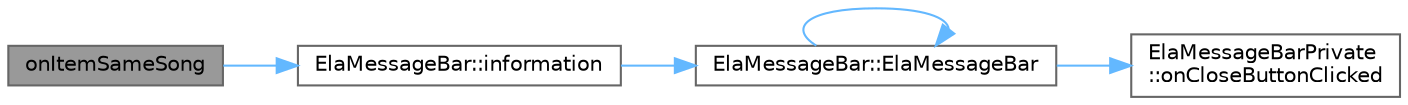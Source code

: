 digraph "onItemSameSong"
{
 // LATEX_PDF_SIZE
  bgcolor="transparent";
  edge [fontname=Helvetica,fontsize=10,labelfontname=Helvetica,labelfontsize=10];
  node [fontname=Helvetica,fontsize=10,shape=box,height=0.2,width=0.4];
  rankdir="LR";
  Node1 [id="Node000001",label="onItemSameSong",height=0.2,width=0.4,color="gray40", fillcolor="grey60", style="filled", fontcolor="black",tooltip="相似歌曲槽函数"];
  Node1 -> Node2 [id="edge1_Node000001_Node000002",color="steelblue1",style="solid",tooltip=" "];
  Node2 [id="Node000002",label="ElaMessageBar::information",height=0.2,width=0.4,color="grey40", fillcolor="white", style="filled",URL="$class_ela_message_bar.html#ab24ce7687973932e525786dd44ec0288",tooltip="显示信息消息"];
  Node2 -> Node3 [id="edge2_Node000002_Node000003",color="steelblue1",style="solid",tooltip=" "];
  Node3 [id="Node000003",label="ElaMessageBar::ElaMessageBar",height=0.2,width=0.4,color="grey40", fillcolor="white", style="filled",URL="$class_ela_message_bar.html#a1722699abf44f445a31b469f224ab7ca",tooltip="构造函数，初始化消息栏"];
  Node3 -> Node3 [id="edge3_Node000003_Node000003",color="steelblue1",style="solid",tooltip=" "];
  Node3 -> Node4 [id="edge4_Node000003_Node000004",color="steelblue1",style="solid",tooltip=" "];
  Node4 [id="Node000004",label="ElaMessageBarPrivate\l::onCloseButtonClicked",height=0.2,width=0.4,color="grey40", fillcolor="white", style="filled",URL="$class_ela_message_bar_private.html#a826ca8fdb2ca90af2c67cebd15f19bae",tooltip="关闭按钮点击事件处理"];
}
